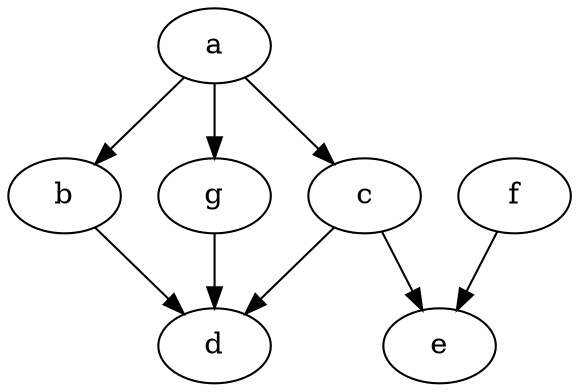 digraph g {
    	a [Weight=2];
    	b [Weight=300];
    	c [Weight=10];
    	d [Weight=3];
    	e [Weight=1];
    	f [Weight=1];
    	g [Weight=300];
    	a->b [Weight=2];
    	a->c [Weight=3];
    	a->g [Weight=2];
    	b->d [Weight=100];
    	c->d [Weight=20];
    	g->d [Weight=100];
    	c->e [Weight=0];
    	f->e [Weight=1];
}